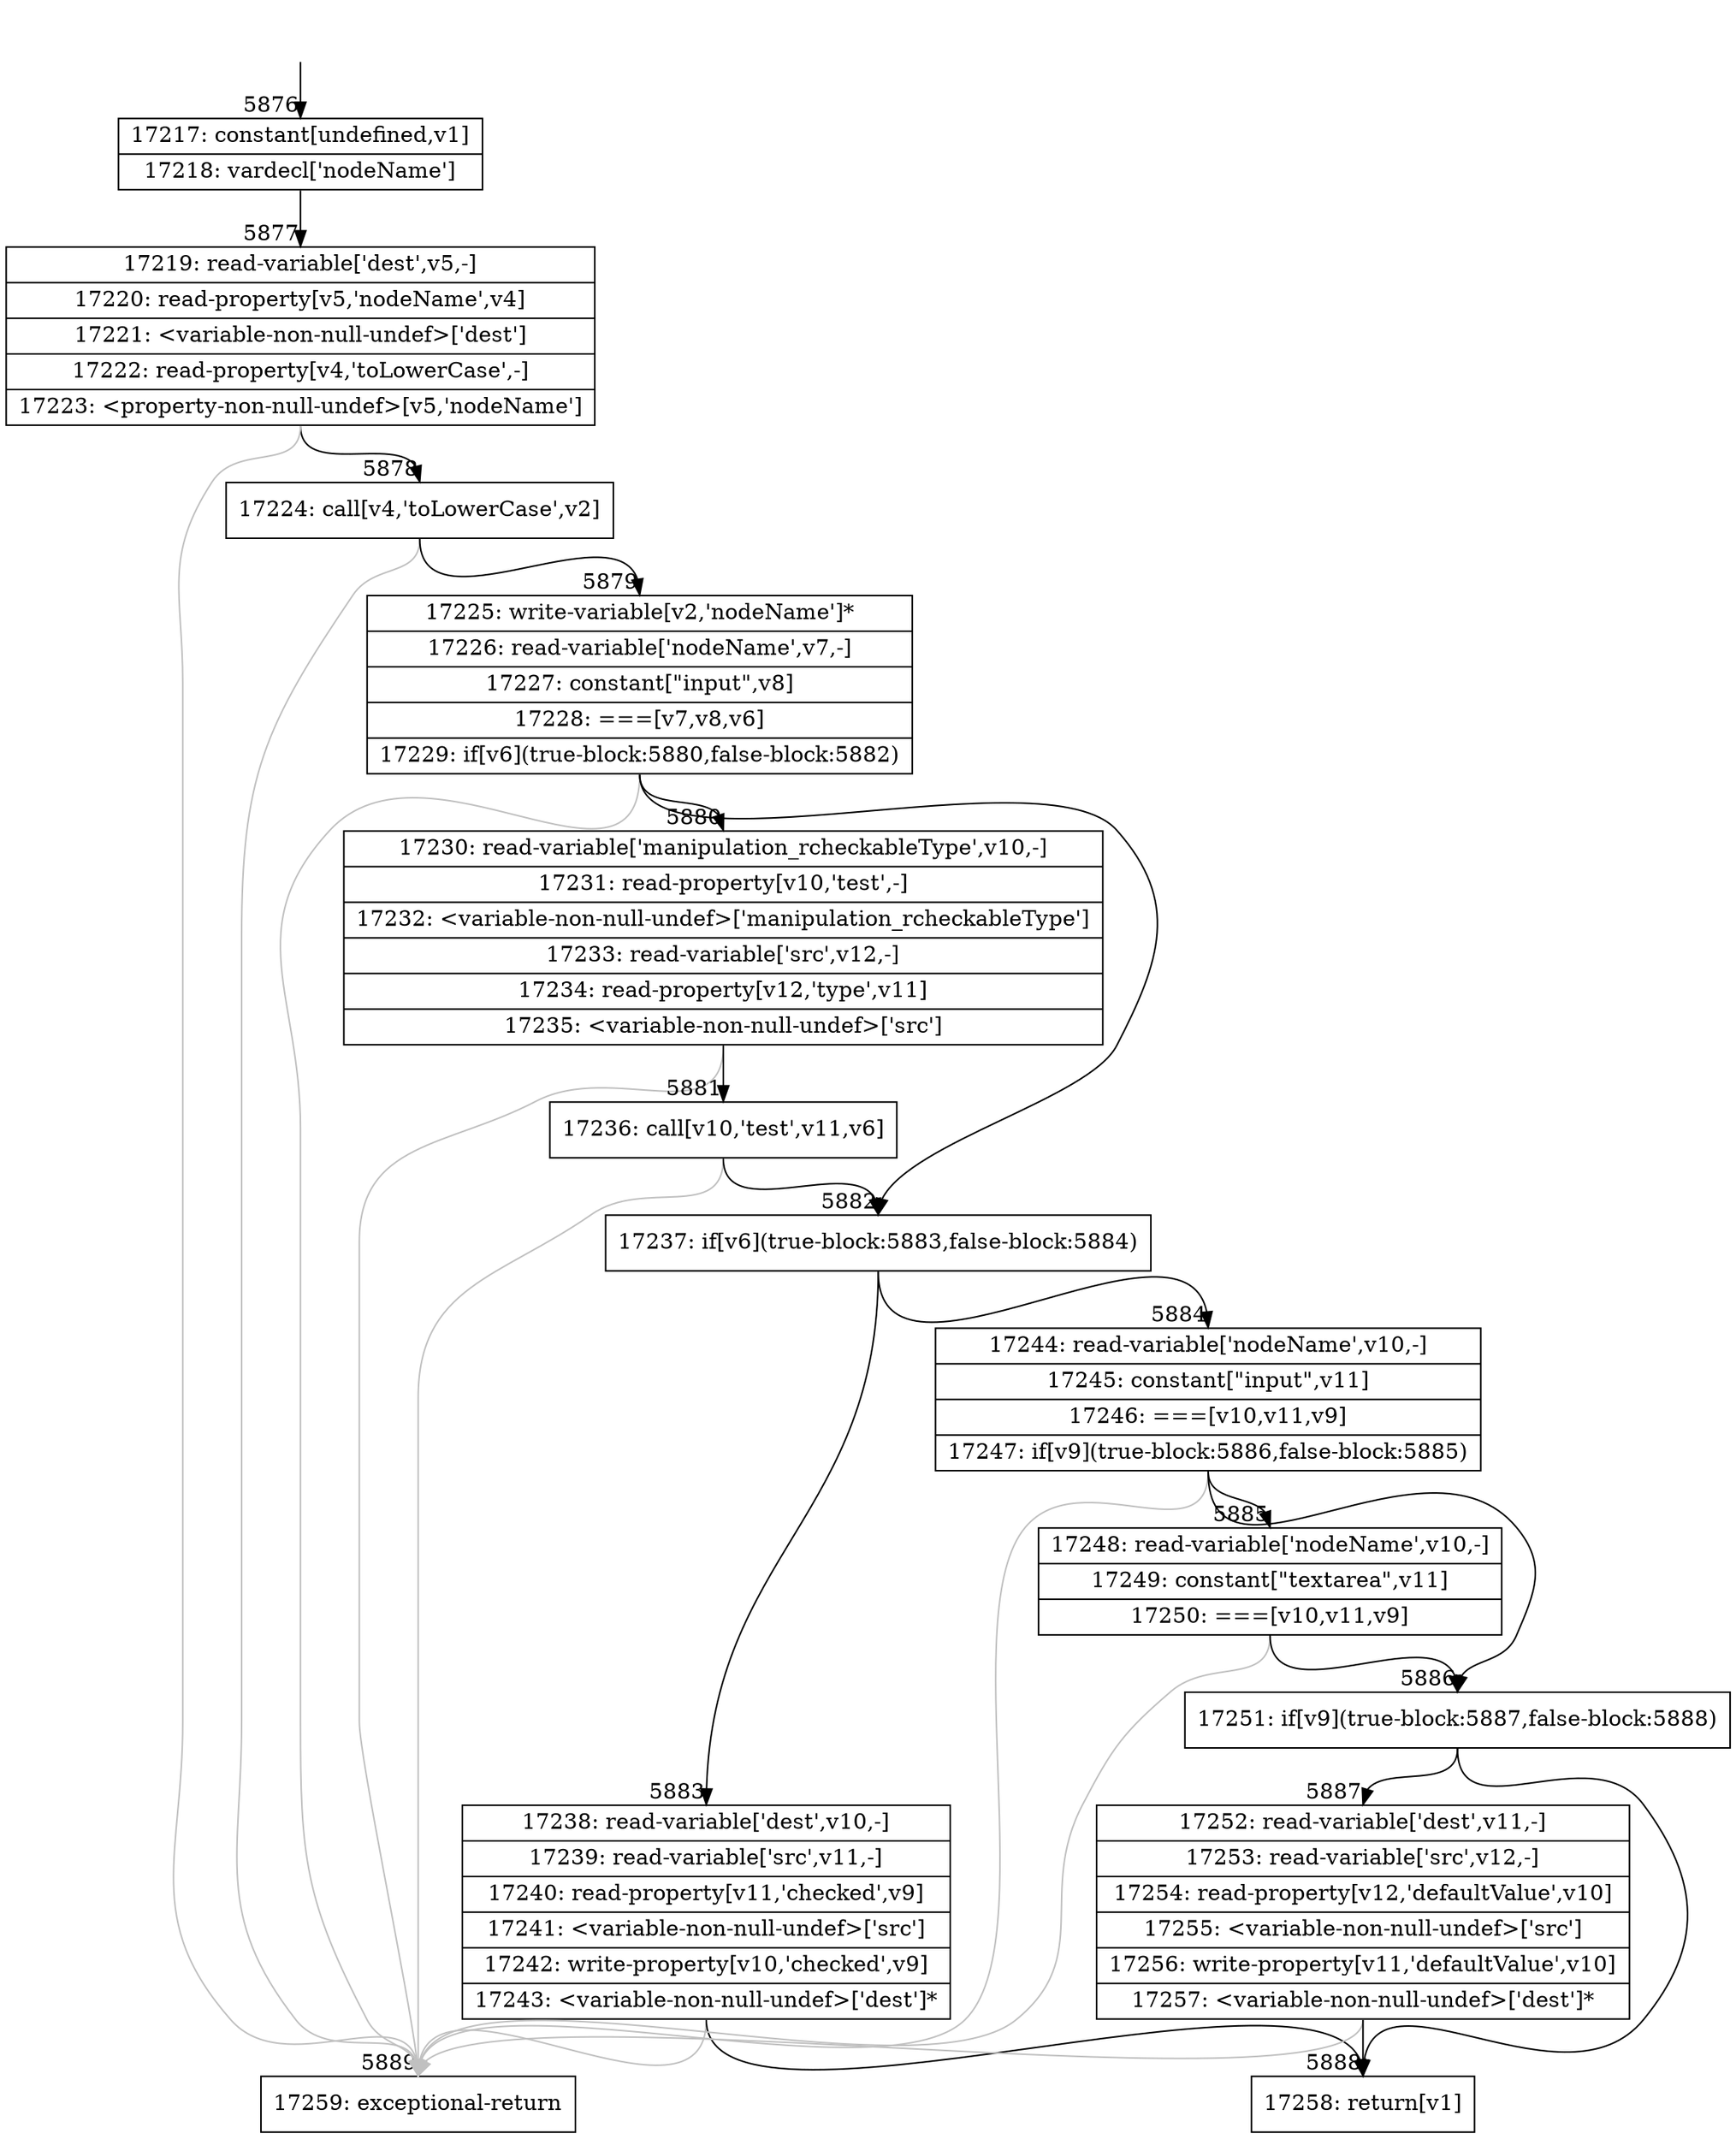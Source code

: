 digraph {
rankdir="TD"
BB_entry381[shape=none,label=""];
BB_entry381 -> BB5876 [tailport=s, headport=n, headlabel="    5876"]
BB5876 [shape=record label="{17217: constant[undefined,v1]|17218: vardecl['nodeName']}" ] 
BB5876 -> BB5877 [tailport=s, headport=n, headlabel="      5877"]
BB5877 [shape=record label="{17219: read-variable['dest',v5,-]|17220: read-property[v5,'nodeName',v4]|17221: \<variable-non-null-undef\>['dest']|17222: read-property[v4,'toLowerCase',-]|17223: \<property-non-null-undef\>[v5,'nodeName']}" ] 
BB5877 -> BB5878 [tailport=s, headport=n, headlabel="      5878"]
BB5877 -> BB5889 [tailport=s, headport=n, color=gray, headlabel="      5889"]
BB5878 [shape=record label="{17224: call[v4,'toLowerCase',v2]}" ] 
BB5878 -> BB5879 [tailport=s, headport=n, headlabel="      5879"]
BB5878 -> BB5889 [tailport=s, headport=n, color=gray]
BB5879 [shape=record label="{17225: write-variable[v2,'nodeName']*|17226: read-variable['nodeName',v7,-]|17227: constant[\"input\",v8]|17228: ===[v7,v8,v6]|17229: if[v6](true-block:5880,false-block:5882)}" ] 
BB5879 -> BB5882 [tailport=s, headport=n, headlabel="      5882"]
BB5879 -> BB5880 [tailport=s, headport=n, headlabel="      5880"]
BB5879 -> BB5889 [tailport=s, headport=n, color=gray]
BB5880 [shape=record label="{17230: read-variable['manipulation_rcheckableType',v10,-]|17231: read-property[v10,'test',-]|17232: \<variable-non-null-undef\>['manipulation_rcheckableType']|17233: read-variable['src',v12,-]|17234: read-property[v12,'type',v11]|17235: \<variable-non-null-undef\>['src']}" ] 
BB5880 -> BB5881 [tailport=s, headport=n, headlabel="      5881"]
BB5880 -> BB5889 [tailport=s, headport=n, color=gray]
BB5881 [shape=record label="{17236: call[v10,'test',v11,v6]}" ] 
BB5881 -> BB5882 [tailport=s, headport=n]
BB5881 -> BB5889 [tailport=s, headport=n, color=gray]
BB5882 [shape=record label="{17237: if[v6](true-block:5883,false-block:5884)}" ] 
BB5882 -> BB5883 [tailport=s, headport=n, headlabel="      5883"]
BB5882 -> BB5884 [tailport=s, headport=n, headlabel="      5884"]
BB5883 [shape=record label="{17238: read-variable['dest',v10,-]|17239: read-variable['src',v11,-]|17240: read-property[v11,'checked',v9]|17241: \<variable-non-null-undef\>['src']|17242: write-property[v10,'checked',v9]|17243: \<variable-non-null-undef\>['dest']*}" ] 
BB5883 -> BB5888 [tailport=s, headport=n, headlabel="      5888"]
BB5883 -> BB5889 [tailport=s, headport=n, color=gray]
BB5884 [shape=record label="{17244: read-variable['nodeName',v10,-]|17245: constant[\"input\",v11]|17246: ===[v10,v11,v9]|17247: if[v9](true-block:5886,false-block:5885)}" ] 
BB5884 -> BB5886 [tailport=s, headport=n, headlabel="      5886"]
BB5884 -> BB5885 [tailport=s, headport=n, headlabel="      5885"]
BB5884 -> BB5889 [tailport=s, headport=n, color=gray]
BB5885 [shape=record label="{17248: read-variable['nodeName',v10,-]|17249: constant[\"textarea\",v11]|17250: ===[v10,v11,v9]}" ] 
BB5885 -> BB5886 [tailport=s, headport=n]
BB5885 -> BB5889 [tailport=s, headport=n, color=gray]
BB5886 [shape=record label="{17251: if[v9](true-block:5887,false-block:5888)}" ] 
BB5886 -> BB5887 [tailport=s, headport=n, headlabel="      5887"]
BB5886 -> BB5888 [tailport=s, headport=n]
BB5887 [shape=record label="{17252: read-variable['dest',v11,-]|17253: read-variable['src',v12,-]|17254: read-property[v12,'defaultValue',v10]|17255: \<variable-non-null-undef\>['src']|17256: write-property[v11,'defaultValue',v10]|17257: \<variable-non-null-undef\>['dest']*}" ] 
BB5887 -> BB5888 [tailport=s, headport=n]
BB5887 -> BB5889 [tailport=s, headport=n, color=gray]
BB5888 [shape=record label="{17258: return[v1]}" ] 
BB5889 [shape=record label="{17259: exceptional-return}" ] 
}
